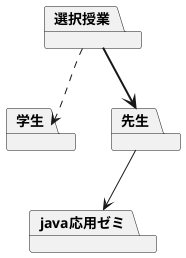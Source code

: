 @startuml ユースケース図
' left to right direction
package 選択授業 
package 学生
package 先生
package java応用ゼミ

選択授業 -[dashed]->学生
選択授業 -[bold]->先生
学生 -[hidden]->java応用ゼミ
先生 -[plain]->java応用ゼミ

@enduml